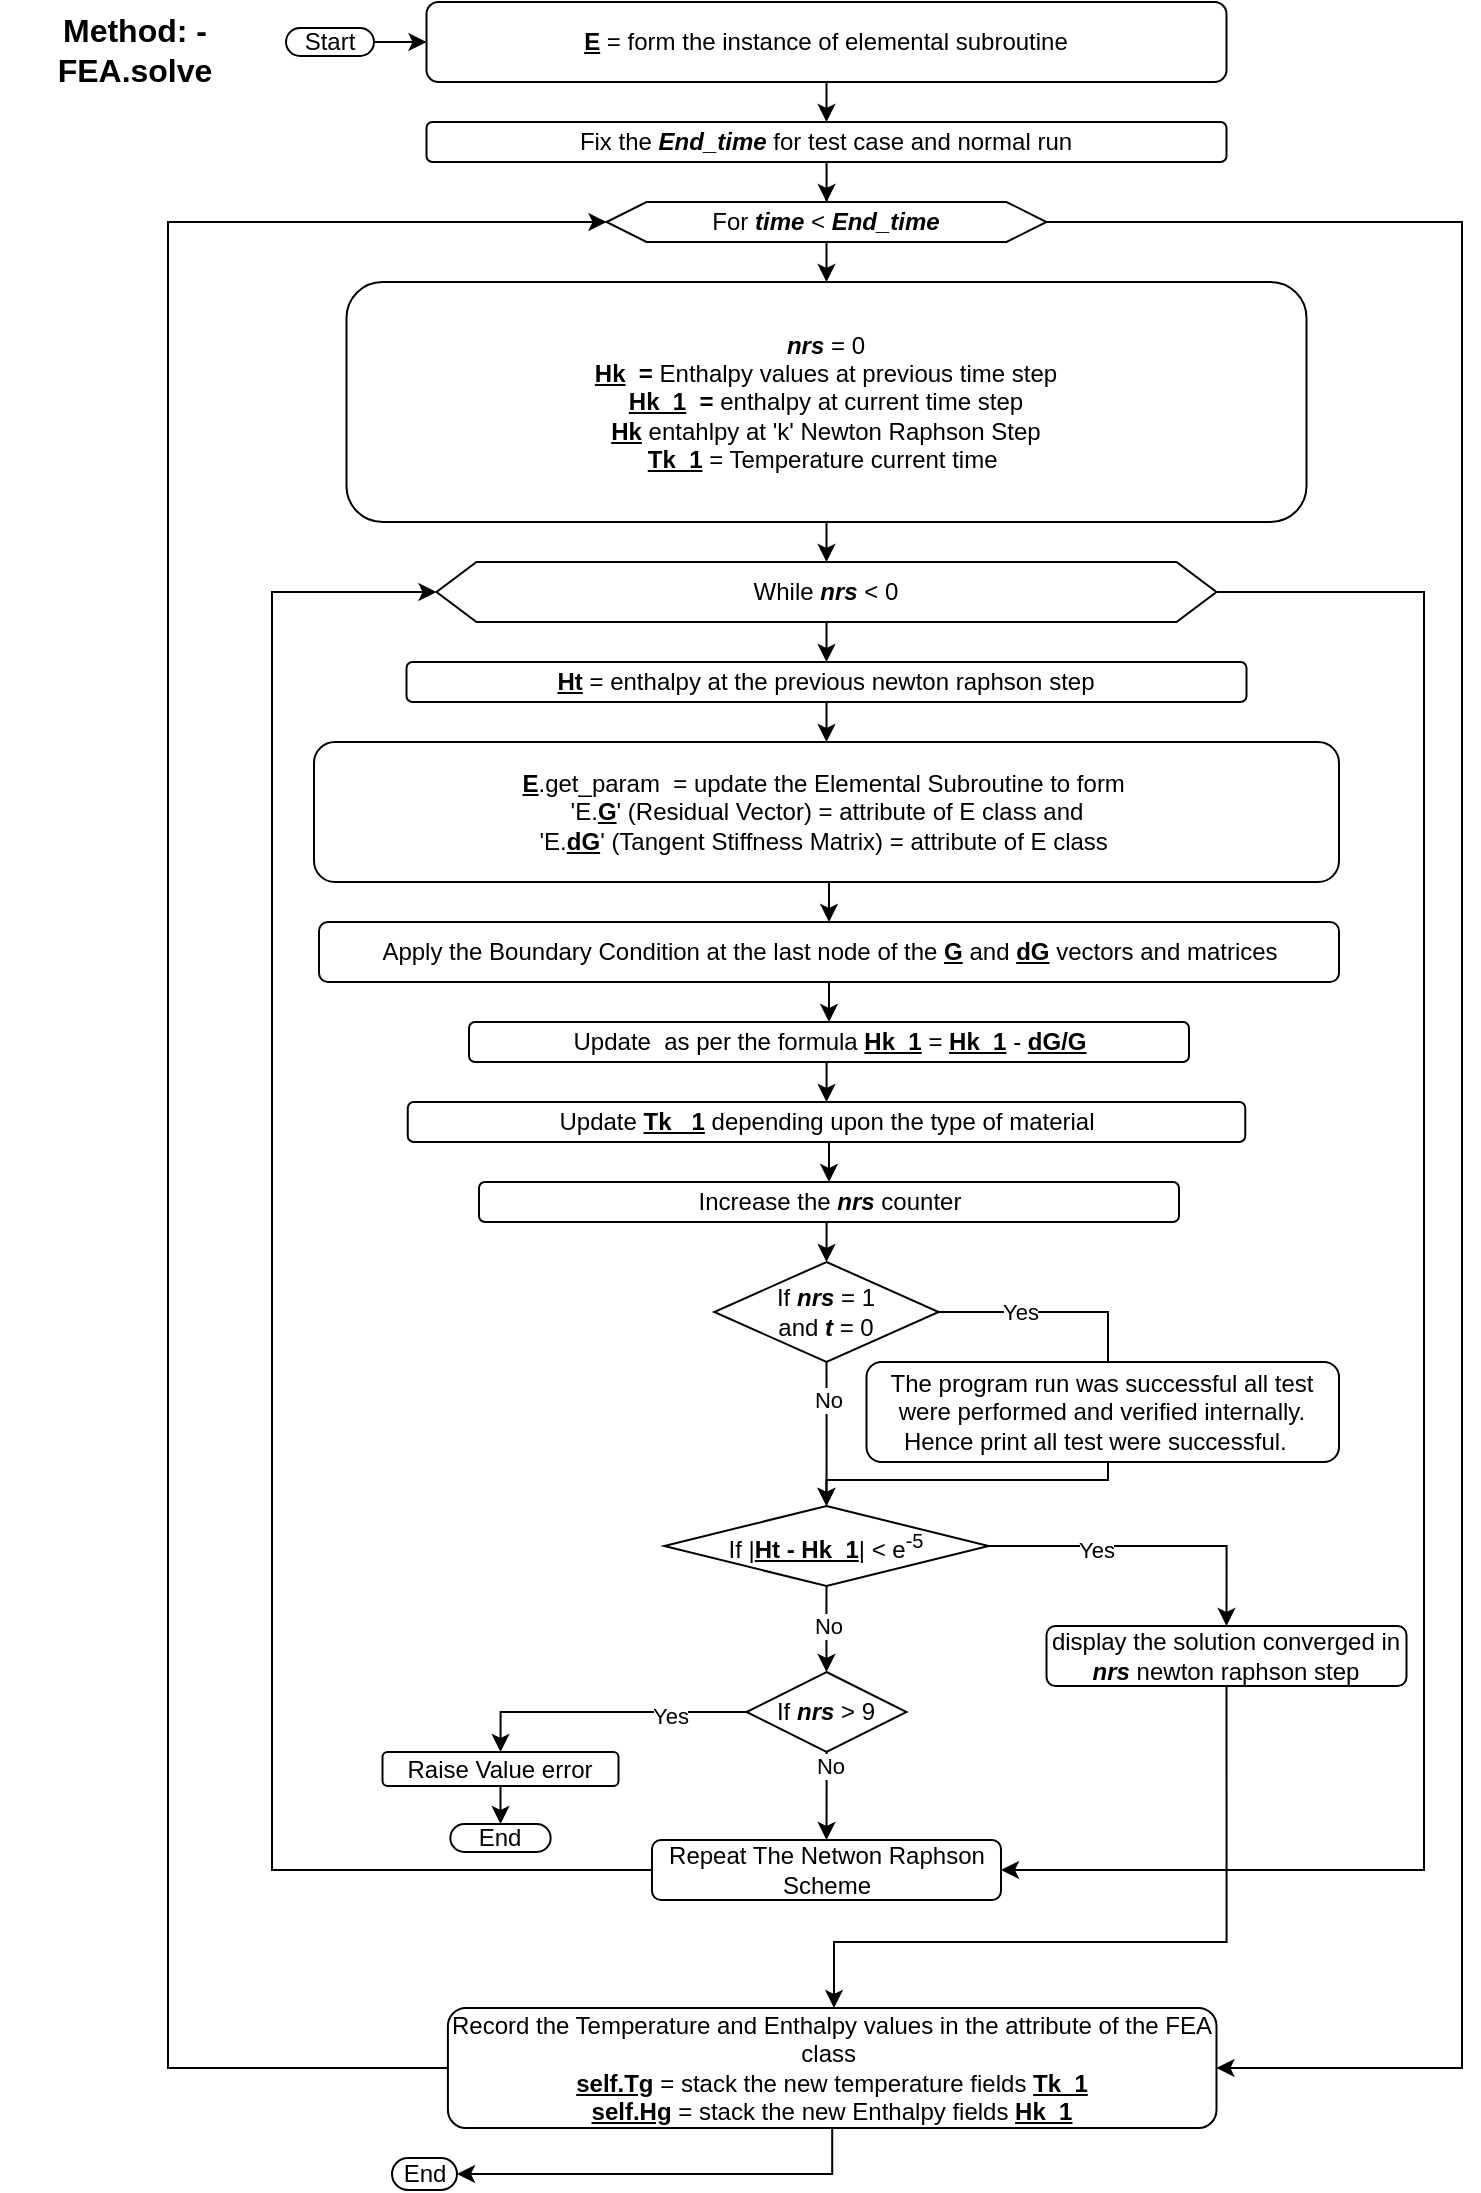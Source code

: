 <mxfile version="21.7.2" type="github">
  <diagram name="Page-1" id="D3Ey8p9wxDZOqgnlG4tk">
    <mxGraphModel dx="1434" dy="760" grid="0" gridSize="10" guides="1" tooltips="1" connect="1" arrows="1" fold="1" page="1" pageScale="1" pageWidth="827" pageHeight="1169" math="0" shadow="0">
      <root>
        <mxCell id="0" />
        <mxCell id="1" parent="0" />
        <mxCell id="k1HMzf10UT7rga_kBx_9-90" style="edgeStyle=orthogonalEdgeStyle;rounded=0;orthogonalLoop=1;jettySize=auto;html=1;exitX=1;exitY=0.5;exitDx=0;exitDy=0;entryX=0;entryY=0.5;entryDx=0;entryDy=0;" parent="1" source="k1HMzf10UT7rga_kBx_9-1" target="k1HMzf10UT7rga_kBx_9-3" edge="1">
          <mxGeometry relative="1" as="geometry" />
        </mxCell>
        <mxCell id="k1HMzf10UT7rga_kBx_9-1" value="Start" style="rounded=1;whiteSpace=wrap;html=1;arcSize=50;" parent="1" vertex="1">
          <mxGeometry x="170" y="51" width="44" height="14" as="geometry" />
        </mxCell>
        <mxCell id="k1HMzf10UT7rga_kBx_9-2" value="End" style="rounded=1;whiteSpace=wrap;html=1;arcSize=50;" parent="1" vertex="1">
          <mxGeometry x="223" y="1116" width="32.5" height="16" as="geometry" />
        </mxCell>
        <mxCell id="k1HMzf10UT7rga_kBx_9-5" style="edgeStyle=orthogonalEdgeStyle;rounded=0;orthogonalLoop=1;jettySize=auto;html=1;exitX=0.5;exitY=1;exitDx=0;exitDy=0;entryX=0.5;entryY=0;entryDx=0;entryDy=0;" parent="1" source="k1HMzf10UT7rga_kBx_9-3" target="k1HMzf10UT7rga_kBx_9-4" edge="1">
          <mxGeometry relative="1" as="geometry" />
        </mxCell>
        <mxCell id="k1HMzf10UT7rga_kBx_9-3" value="&lt;b&gt;&lt;u&gt;E&lt;/u&gt;&lt;/b&gt; = form the instance of elemental subroutine" style="rounded=1;whiteSpace=wrap;html=1;" parent="1" vertex="1">
          <mxGeometry x="240.25" y="38" width="400" height="40" as="geometry" />
        </mxCell>
        <mxCell id="k1HMzf10UT7rga_kBx_9-7" style="edgeStyle=orthogonalEdgeStyle;rounded=0;orthogonalLoop=1;jettySize=auto;html=1;exitX=0.5;exitY=1;exitDx=0;exitDy=0;" parent="1" source="k1HMzf10UT7rga_kBx_9-4" target="k1HMzf10UT7rga_kBx_9-6" edge="1">
          <mxGeometry relative="1" as="geometry" />
        </mxCell>
        <mxCell id="k1HMzf10UT7rga_kBx_9-4" value="Fix the &lt;b&gt;&lt;i&gt;End_time&lt;/i&gt;&lt;/b&gt; for test case and normal run" style="rounded=1;whiteSpace=wrap;html=1;" parent="1" vertex="1">
          <mxGeometry x="240.25" y="98" width="400" height="20" as="geometry" />
        </mxCell>
        <mxCell id="k1HMzf10UT7rga_kBx_9-9" style="edgeStyle=orthogonalEdgeStyle;rounded=0;orthogonalLoop=1;jettySize=auto;html=1;exitX=0.5;exitY=1;exitDx=0;exitDy=0;entryX=0.5;entryY=0;entryDx=0;entryDy=0;" parent="1" source="k1HMzf10UT7rga_kBx_9-6" target="k1HMzf10UT7rga_kBx_9-8" edge="1">
          <mxGeometry relative="1" as="geometry" />
        </mxCell>
        <mxCell id="k1HMzf10UT7rga_kBx_9-84" style="edgeStyle=orthogonalEdgeStyle;rounded=0;orthogonalLoop=1;jettySize=auto;html=1;exitX=1;exitY=0.5;exitDx=0;exitDy=0;entryX=1;entryY=0.5;entryDx=0;entryDy=0;" parent="1" source="k1HMzf10UT7rga_kBx_9-6" target="k1HMzf10UT7rga_kBx_9-81" edge="1">
          <mxGeometry relative="1" as="geometry">
            <Array as="points">
              <mxPoint x="758" y="148" />
              <mxPoint x="758" y="1071" />
            </Array>
          </mxGeometry>
        </mxCell>
        <mxCell id="k1HMzf10UT7rga_kBx_9-6" value="For &lt;b&gt;&lt;i&gt;time &lt;/i&gt;&lt;/b&gt;&amp;lt; &lt;b&gt;&lt;i&gt;End_time&lt;/i&gt;&lt;/b&gt;" style="shape=hexagon;perimeter=hexagonPerimeter2;whiteSpace=wrap;html=1;fixedSize=1;" parent="1" vertex="1">
          <mxGeometry x="330.25" y="138" width="220" height="20" as="geometry" />
        </mxCell>
        <mxCell id="k1HMzf10UT7rga_kBx_9-11" style="edgeStyle=orthogonalEdgeStyle;rounded=0;orthogonalLoop=1;jettySize=auto;html=1;exitX=0.5;exitY=1;exitDx=0;exitDy=0;entryX=0.5;entryY=0;entryDx=0;entryDy=0;" parent="1" source="k1HMzf10UT7rga_kBx_9-8" target="k1HMzf10UT7rga_kBx_9-10" edge="1">
          <mxGeometry relative="1" as="geometry" />
        </mxCell>
        <mxCell id="k1HMzf10UT7rga_kBx_9-8" value="&lt;div style=&quot;&quot;&gt;&lt;span style=&quot;background-color: initial;&quot;&gt;&lt;b&gt;&lt;i&gt;nrs&lt;/i&gt;&lt;/b&gt; = 0&lt;/span&gt;&lt;br&gt;&lt;span style=&quot;background-color: initial;&quot;&gt;&lt;b&gt;&lt;u&gt;Hk&lt;/u&gt;&amp;nbsp; =&amp;nbsp;&lt;/b&gt;Enthalpy values at previous time step&lt;/span&gt;&lt;br&gt;&lt;span style=&quot;background-color: initial;&quot;&gt;&lt;b style=&quot;&quot;&gt;&lt;u&gt;Hk_1&lt;/u&gt;&amp;nbsp; =&amp;nbsp;&lt;/b&gt;enthalpy at current time step&lt;/span&gt;&lt;/div&gt;&lt;div style=&quot;&quot;&gt;&lt;span style=&quot;background-color: initial;&quot;&gt;&lt;b&gt;&lt;u&gt;Hk&lt;/u&gt;&lt;/b&gt;&amp;nbsp;entahlpy at &#39;k&#39; Newton Raphson Step&lt;/span&gt;&lt;br&gt;&lt;span style=&quot;background-color: initial;&quot;&gt;&lt;u&gt;&lt;b&gt;Tk_1&lt;/b&gt;&lt;/u&gt; = Temperature current time&amp;nbsp;&lt;/span&gt;&lt;br&gt;&lt;/div&gt;" style="rounded=1;whiteSpace=wrap;html=1;align=center;" parent="1" vertex="1">
          <mxGeometry x="200.25" y="178" width="480" height="120" as="geometry" />
        </mxCell>
        <mxCell id="k1HMzf10UT7rga_kBx_9-13" style="edgeStyle=orthogonalEdgeStyle;rounded=0;orthogonalLoop=1;jettySize=auto;html=1;exitX=0.5;exitY=1;exitDx=0;exitDy=0;entryX=0.5;entryY=0;entryDx=0;entryDy=0;" parent="1" source="k1HMzf10UT7rga_kBx_9-10" target="k1HMzf10UT7rga_kBx_9-12" edge="1">
          <mxGeometry relative="1" as="geometry" />
        </mxCell>
        <mxCell id="vaHdqAgPK7z6LxYDH7Z_-32" style="edgeStyle=orthogonalEdgeStyle;rounded=0;orthogonalLoop=1;jettySize=auto;html=1;exitX=1;exitY=0.5;exitDx=0;exitDy=0;entryX=1;entryY=0.5;entryDx=0;entryDy=0;" parent="1" source="k1HMzf10UT7rga_kBx_9-10" target="vaHdqAgPK7z6LxYDH7Z_-29" edge="1">
          <mxGeometry relative="1" as="geometry">
            <Array as="points">
              <mxPoint x="739" y="333" />
              <mxPoint x="739" y="972" />
            </Array>
          </mxGeometry>
        </mxCell>
        <mxCell id="k1HMzf10UT7rga_kBx_9-10" value="While &lt;b&gt;&lt;i&gt;nrs&lt;/i&gt;&lt;/b&gt; &amp;lt; 0" style="shape=hexagon;perimeter=hexagonPerimeter2;whiteSpace=wrap;html=1;fixedSize=1;" parent="1" vertex="1">
          <mxGeometry x="245.25" y="318" width="390" height="30" as="geometry" />
        </mxCell>
        <mxCell id="k1HMzf10UT7rga_kBx_9-15" style="edgeStyle=orthogonalEdgeStyle;rounded=0;orthogonalLoop=1;jettySize=auto;html=1;exitX=0.5;exitY=1;exitDx=0;exitDy=0;entryX=0.5;entryY=0;entryDx=0;entryDy=0;" parent="1" source="k1HMzf10UT7rga_kBx_9-12" target="k1HMzf10UT7rga_kBx_9-14" edge="1">
          <mxGeometry relative="1" as="geometry" />
        </mxCell>
        <mxCell id="k1HMzf10UT7rga_kBx_9-12" value="&lt;b&gt;&lt;u&gt;Ht&lt;/u&gt;&lt;/b&gt; = enthalpy at the previous newton raphson step" style="rounded=1;whiteSpace=wrap;html=1;" parent="1" vertex="1">
          <mxGeometry x="230.25" y="368" width="420" height="20" as="geometry" />
        </mxCell>
        <mxCell id="k1HMzf10UT7rga_kBx_9-17" style="edgeStyle=orthogonalEdgeStyle;rounded=0;orthogonalLoop=1;jettySize=auto;html=1;exitX=0.5;exitY=1;exitDx=0;exitDy=0;entryX=0.5;entryY=0;entryDx=0;entryDy=0;" parent="1" source="k1HMzf10UT7rga_kBx_9-14" target="k1HMzf10UT7rga_kBx_9-16" edge="1">
          <mxGeometry relative="1" as="geometry" />
        </mxCell>
        <mxCell id="k1HMzf10UT7rga_kBx_9-14" value="&lt;b&gt;&lt;u&gt;E&lt;/u&gt;&lt;/b&gt;.get_param&amp;nbsp; = update the Elemental Subroutine to form&amp;nbsp;&lt;br&gt;&#39;E.&lt;b style=&quot;border-color: var(--border-color);&quot;&gt;&lt;u style=&quot;border-color: var(--border-color);&quot;&gt;G&lt;/u&gt;&lt;/b&gt;&#39; (Residual Vector) = attribute of E class and&lt;br&gt;&#39;E.&lt;b style=&quot;border-color: var(--border-color);&quot;&gt;&lt;u style=&quot;border-color: var(--border-color);&quot;&gt;dG&lt;/u&gt;&lt;/b&gt;&#39; (Tangent Stiffness Matrix) = attribute of E class&amp;nbsp;" style="rounded=1;whiteSpace=wrap;html=1;" parent="1" vertex="1">
          <mxGeometry x="184" y="408" width="512.5" height="70" as="geometry" />
        </mxCell>
        <mxCell id="k1HMzf10UT7rga_kBx_9-19" style="edgeStyle=orthogonalEdgeStyle;rounded=0;orthogonalLoop=1;jettySize=auto;html=1;exitX=0.5;exitY=1;exitDx=0;exitDy=0;entryX=0.5;entryY=0;entryDx=0;entryDy=0;" parent="1" source="k1HMzf10UT7rga_kBx_9-16" target="k1HMzf10UT7rga_kBx_9-18" edge="1">
          <mxGeometry relative="1" as="geometry" />
        </mxCell>
        <mxCell id="k1HMzf10UT7rga_kBx_9-16" value="Apply the Boundary Condition at the last node of the &lt;b&gt;&lt;u&gt;G&lt;/u&gt;&lt;/b&gt; and &lt;u&gt;&lt;b&gt;dG&lt;/b&gt;&lt;/u&gt; vectors and matrices" style="rounded=1;whiteSpace=wrap;html=1;" parent="1" vertex="1">
          <mxGeometry x="186.5" y="498" width="510" height="30" as="geometry" />
        </mxCell>
        <mxCell id="k1HMzf10UT7rga_kBx_9-22" style="edgeStyle=orthogonalEdgeStyle;rounded=0;orthogonalLoop=1;jettySize=auto;html=1;exitX=0.5;exitY=1;exitDx=0;exitDy=0;entryX=0.5;entryY=0;entryDx=0;entryDy=0;" parent="1" source="k1HMzf10UT7rga_kBx_9-18" target="k1HMzf10UT7rga_kBx_9-20" edge="1">
          <mxGeometry relative="1" as="geometry" />
        </mxCell>
        <mxCell id="k1HMzf10UT7rga_kBx_9-18" value="Update&amp;nbsp; as per the formula &lt;b&gt;&lt;u&gt;Hk_1&lt;/u&gt;&lt;/b&gt; = &lt;b&gt;&lt;u&gt;Hk_1&lt;/u&gt;&lt;/b&gt; - &lt;b&gt;&lt;u&gt;dG/G&lt;/u&gt;&lt;/b&gt;" style="rounded=1;whiteSpace=wrap;html=1;" parent="1" vertex="1">
          <mxGeometry x="261.5" y="548" width="360" height="20" as="geometry" />
        </mxCell>
        <mxCell id="k1HMzf10UT7rga_kBx_9-24" style="edgeStyle=orthogonalEdgeStyle;rounded=0;orthogonalLoop=1;jettySize=auto;html=1;exitX=0.5;exitY=1;exitDx=0;exitDy=0;entryX=0.5;entryY=0;entryDx=0;entryDy=0;" parent="1" source="k1HMzf10UT7rga_kBx_9-20" target="k1HMzf10UT7rga_kBx_9-23" edge="1">
          <mxGeometry relative="1" as="geometry" />
        </mxCell>
        <mxCell id="k1HMzf10UT7rga_kBx_9-20" value="Update &lt;b&gt;&lt;u&gt;Tk _1&lt;/u&gt;&lt;/b&gt; depending upon the type of material" style="rounded=1;whiteSpace=wrap;html=1;" parent="1" vertex="1">
          <mxGeometry x="230.88" y="588" width="418.75" height="20" as="geometry" />
        </mxCell>
        <mxCell id="k1HMzf10UT7rga_kBx_9-30" style="edgeStyle=orthogonalEdgeStyle;rounded=0;orthogonalLoop=1;jettySize=auto;html=1;exitX=0.5;exitY=1;exitDx=0;exitDy=0;entryX=0.5;entryY=0;entryDx=0;entryDy=0;" parent="1" source="k1HMzf10UT7rga_kBx_9-23" target="k1HMzf10UT7rga_kBx_9-25" edge="1">
          <mxGeometry relative="1" as="geometry" />
        </mxCell>
        <mxCell id="k1HMzf10UT7rga_kBx_9-23" value="Increase the &lt;b&gt;&lt;i&gt;nrs&lt;/i&gt;&lt;/b&gt; counter" style="rounded=1;whiteSpace=wrap;html=1;" parent="1" vertex="1">
          <mxGeometry x="266.5" y="628" width="350" height="20" as="geometry" />
        </mxCell>
        <mxCell id="k1HMzf10UT7rga_kBx_9-33" style="edgeStyle=orthogonalEdgeStyle;rounded=0;orthogonalLoop=1;jettySize=auto;html=1;exitX=0.5;exitY=1;exitDx=0;exitDy=0;entryX=0.5;entryY=0;entryDx=0;entryDy=0;" parent="1" source="k1HMzf10UT7rga_kBx_9-25" target="k1HMzf10UT7rga_kBx_9-26" edge="1">
          <mxGeometry relative="1" as="geometry">
            <mxPoint x="442.255" y="739" as="targetPoint" />
          </mxGeometry>
        </mxCell>
        <mxCell id="k1HMzf10UT7rga_kBx_9-34" value="No" style="edgeLabel;html=1;align=center;verticalAlign=middle;resizable=0;points=[];" parent="k1HMzf10UT7rga_kBx_9-33" vertex="1" connectable="0">
          <mxGeometry x="-0.6" y="1" relative="1" as="geometry">
            <mxPoint x="-1" y="4" as="offset" />
          </mxGeometry>
        </mxCell>
        <mxCell id="k1HMzf10UT7rga_kBx_9-35" style="edgeStyle=orthogonalEdgeStyle;rounded=0;orthogonalLoop=1;jettySize=auto;html=1;exitX=1;exitY=0.5;exitDx=0;exitDy=0;entryX=0.5;entryY=0;entryDx=0;entryDy=0;" parent="1" source="k1HMzf10UT7rga_kBx_9-25" target="k1HMzf10UT7rga_kBx_9-26" edge="1">
          <mxGeometry relative="1" as="geometry">
            <mxPoint x="477.1" y="674" as="sourcePoint" />
            <mxPoint x="421.005" y="819" as="targetPoint" />
            <Array as="points">
              <mxPoint x="581" y="693" />
              <mxPoint x="581" y="777" />
              <mxPoint x="440" y="777" />
            </Array>
          </mxGeometry>
        </mxCell>
        <mxCell id="k1HMzf10UT7rga_kBx_9-36" value="Yes" style="edgeLabel;html=1;align=center;verticalAlign=middle;resizable=0;points=[];" parent="k1HMzf10UT7rga_kBx_9-35" vertex="1" connectable="0">
          <mxGeometry x="-0.67" y="-2" relative="1" as="geometry">
            <mxPoint x="-13" y="-2" as="offset" />
          </mxGeometry>
        </mxCell>
        <mxCell id="k1HMzf10UT7rga_kBx_9-25" value="If &lt;b&gt;&lt;i&gt;nrs&lt;/i&gt;&lt;/b&gt; = 1 &lt;br&gt;and &lt;b&gt;&lt;i&gt;t&lt;/i&gt;&lt;/b&gt; = 0" style="rhombus;whiteSpace=wrap;html=1;" parent="1" vertex="1">
          <mxGeometry x="384.15" y="668" width="112.2" height="50" as="geometry" />
        </mxCell>
        <mxCell id="vaHdqAgPK7z6LxYDH7Z_-16" style="edgeStyle=orthogonalEdgeStyle;rounded=0;orthogonalLoop=1;jettySize=auto;html=1;exitX=0.5;exitY=1;exitDx=0;exitDy=0;entryX=0.5;entryY=0;entryDx=0;entryDy=0;" parent="1" source="k1HMzf10UT7rga_kBx_9-26" target="k1HMzf10UT7rga_kBx_9-27" edge="1">
          <mxGeometry relative="1" as="geometry" />
        </mxCell>
        <mxCell id="vaHdqAgPK7z6LxYDH7Z_-17" value="No" style="edgeLabel;html=1;align=center;verticalAlign=middle;resizable=0;points=[];" parent="vaHdqAgPK7z6LxYDH7Z_-16" vertex="1" connectable="0">
          <mxGeometry x="-0.09" y="1" relative="1" as="geometry">
            <mxPoint as="offset" />
          </mxGeometry>
        </mxCell>
        <mxCell id="vaHdqAgPK7z6LxYDH7Z_-22" style="edgeStyle=orthogonalEdgeStyle;rounded=0;orthogonalLoop=1;jettySize=auto;html=1;exitX=1;exitY=0.5;exitDx=0;exitDy=0;entryX=0.5;entryY=0;entryDx=0;entryDy=0;" parent="1" source="k1HMzf10UT7rga_kBx_9-26" target="k1HMzf10UT7rga_kBx_9-37" edge="1">
          <mxGeometry relative="1" as="geometry" />
        </mxCell>
        <mxCell id="vaHdqAgPK7z6LxYDH7Z_-23" value="Yes" style="edgeLabel;html=1;align=center;verticalAlign=middle;resizable=0;points=[];" parent="vaHdqAgPK7z6LxYDH7Z_-22" vertex="1" connectable="0">
          <mxGeometry x="-0.327" y="-2" relative="1" as="geometry">
            <mxPoint as="offset" />
          </mxGeometry>
        </mxCell>
        <mxCell id="k1HMzf10UT7rga_kBx_9-26" value="If |&lt;b&gt;&lt;u&gt;Ht - Hk_1&lt;/u&gt;&lt;/b&gt;| &amp;lt; e&lt;sup&gt;-5&lt;/sup&gt;" style="rhombus;whiteSpace=wrap;html=1;" parent="1" vertex="1">
          <mxGeometry x="359.15" y="790" width="162.19" height="40" as="geometry" />
        </mxCell>
        <mxCell id="k1HMzf10UT7rga_kBx_9-69" style="edgeStyle=orthogonalEdgeStyle;rounded=0;orthogonalLoop=1;jettySize=auto;html=1;exitX=0;exitY=0.5;exitDx=0;exitDy=0;entryX=0.5;entryY=0;entryDx=0;entryDy=0;" parent="1" source="k1HMzf10UT7rga_kBx_9-27" target="k1HMzf10UT7rga_kBx_9-49" edge="1">
          <mxGeometry relative="1" as="geometry" />
        </mxCell>
        <mxCell id="k1HMzf10UT7rga_kBx_9-70" value="Yes" style="edgeLabel;html=1;align=center;verticalAlign=middle;resizable=0;points=[];" parent="k1HMzf10UT7rga_kBx_9-69" vertex="1" connectable="0">
          <mxGeometry x="-0.451" y="2" relative="1" as="geometry">
            <mxPoint as="offset" />
          </mxGeometry>
        </mxCell>
        <mxCell id="vaHdqAgPK7z6LxYDH7Z_-30" value="" style="edgeStyle=orthogonalEdgeStyle;rounded=0;orthogonalLoop=1;jettySize=auto;html=1;" parent="1" source="k1HMzf10UT7rga_kBx_9-27" target="vaHdqAgPK7z6LxYDH7Z_-29" edge="1">
          <mxGeometry relative="1" as="geometry" />
        </mxCell>
        <mxCell id="vaHdqAgPK7z6LxYDH7Z_-31" value="No" style="edgeLabel;html=1;align=center;verticalAlign=middle;resizable=0;points=[];" parent="vaHdqAgPK7z6LxYDH7Z_-30" vertex="1" connectable="0">
          <mxGeometry x="-0.671" y="1" relative="1" as="geometry">
            <mxPoint as="offset" />
          </mxGeometry>
        </mxCell>
        <mxCell id="k1HMzf10UT7rga_kBx_9-27" value="If &lt;b&gt;&lt;i&gt;nrs&lt;/i&gt;&lt;/b&gt; &amp;gt; 9" style="rhombus;whiteSpace=wrap;html=1;" parent="1" vertex="1">
          <mxGeometry x="400.26" y="873" width="80" height="40" as="geometry" />
        </mxCell>
        <mxCell id="vaHdqAgPK7z6LxYDH7Z_-24" style="edgeStyle=orthogonalEdgeStyle;rounded=0;orthogonalLoop=1;jettySize=auto;html=1;exitX=0.5;exitY=1;exitDx=0;exitDy=0;" parent="1" source="k1HMzf10UT7rga_kBx_9-37" target="k1HMzf10UT7rga_kBx_9-81" edge="1">
          <mxGeometry relative="1" as="geometry">
            <Array as="points">
              <mxPoint x="640" y="1008" />
              <mxPoint x="444" y="1008" />
            </Array>
          </mxGeometry>
        </mxCell>
        <mxCell id="k1HMzf10UT7rga_kBx_9-37" value="display the solution converged in &lt;b&gt;&lt;i&gt;nrs&lt;/i&gt;&lt;/b&gt; newton raphson step" style="rounded=1;whiteSpace=wrap;html=1;" parent="1" vertex="1">
          <mxGeometry x="550.25" y="850" width="180" height="30" as="geometry" />
        </mxCell>
        <mxCell id="vaHdqAgPK7z6LxYDH7Z_-19" style="edgeStyle=orthogonalEdgeStyle;rounded=0;orthogonalLoop=1;jettySize=auto;html=1;exitX=0.5;exitY=1;exitDx=0;exitDy=0;entryX=0.5;entryY=0;entryDx=0;entryDy=0;" parent="1" source="k1HMzf10UT7rga_kBx_9-49" target="vaHdqAgPK7z6LxYDH7Z_-18" edge="1">
          <mxGeometry relative="1" as="geometry" />
        </mxCell>
        <mxCell id="k1HMzf10UT7rga_kBx_9-49" value="Raise Value error" style="rounded=1;whiteSpace=wrap;html=1;" parent="1" vertex="1">
          <mxGeometry x="218.25" y="913" width="118" height="17" as="geometry" />
        </mxCell>
        <mxCell id="k1HMzf10UT7rga_kBx_9-67" value="The program run was successful all test were performed and verified internally. Hence print all test were successful.&amp;nbsp;&amp;nbsp;" style="rounded=1;whiteSpace=wrap;html=1;" parent="1" vertex="1">
          <mxGeometry x="460.25" y="718" width="236.25" height="50" as="geometry" />
        </mxCell>
        <mxCell id="k1HMzf10UT7rga_kBx_9-85" style="edgeStyle=orthogonalEdgeStyle;rounded=0;orthogonalLoop=1;jettySize=auto;html=1;exitX=0;exitY=0.5;exitDx=0;exitDy=0;entryX=0;entryY=0.5;entryDx=0;entryDy=0;" parent="1" source="k1HMzf10UT7rga_kBx_9-81" target="k1HMzf10UT7rga_kBx_9-6" edge="1">
          <mxGeometry relative="1" as="geometry">
            <Array as="points">
              <mxPoint x="111" y="1071" />
              <mxPoint x="111" y="148" />
            </Array>
          </mxGeometry>
        </mxCell>
        <mxCell id="vaHdqAgPK7z6LxYDH7Z_-34" style="edgeStyle=orthogonalEdgeStyle;rounded=0;orthogonalLoop=1;jettySize=auto;html=1;exitX=0.5;exitY=1;exitDx=0;exitDy=0;entryX=1;entryY=0.5;entryDx=0;entryDy=0;" parent="1" source="k1HMzf10UT7rga_kBx_9-81" target="k1HMzf10UT7rga_kBx_9-2" edge="1">
          <mxGeometry relative="1" as="geometry" />
        </mxCell>
        <mxCell id="k1HMzf10UT7rga_kBx_9-81" value="Record the Temperature and Enthalpy values in the attribute of the FEA class&amp;nbsp;&lt;br&gt;&lt;b&gt;&lt;u&gt;self.Tg&lt;/u&gt;&lt;/b&gt; = stack the new temperature fields &lt;b&gt;&lt;u&gt;Tk_1&lt;/u&gt;&lt;/b&gt;&lt;br&gt;&lt;b&gt;&lt;u&gt;self.Hg&lt;/u&gt;&lt;/b&gt; = stack the new Enthalpy fields &lt;b&gt;&lt;u&gt;Hk_1&lt;/u&gt;&lt;/b&gt;" style="whiteSpace=wrap;html=1;rounded=1;" parent="1" vertex="1">
          <mxGeometry x="250.95" y="1041" width="384.3" height="60" as="geometry" />
        </mxCell>
        <mxCell id="vaHdqAgPK7z6LxYDH7Z_-18" value="End" style="rounded=1;whiteSpace=wrap;html=1;arcSize=50;" parent="1" vertex="1">
          <mxGeometry x="252.18" y="949" width="50.15" height="14" as="geometry" />
        </mxCell>
        <mxCell id="vaHdqAgPK7z6LxYDH7Z_-33" style="edgeStyle=orthogonalEdgeStyle;rounded=0;orthogonalLoop=1;jettySize=auto;html=1;entryX=0;entryY=0.5;entryDx=0;entryDy=0;" parent="1" source="vaHdqAgPK7z6LxYDH7Z_-29" target="k1HMzf10UT7rga_kBx_9-10" edge="1">
          <mxGeometry relative="1" as="geometry">
            <mxPoint x="163" y="304" as="targetPoint" />
            <Array as="points">
              <mxPoint x="163" y="972" />
              <mxPoint x="163" y="333" />
            </Array>
          </mxGeometry>
        </mxCell>
        <mxCell id="vaHdqAgPK7z6LxYDH7Z_-29" value="Repeat The Netwon Raphson Scheme" style="rounded=1;whiteSpace=wrap;html=1;" parent="1" vertex="1">
          <mxGeometry x="352.99" y="957" width="174.51" height="30" as="geometry" />
        </mxCell>
        <mxCell id="4dQ0Qz-nJzt01-H0Ri-j-1" value="&lt;b&gt;&lt;font style=&quot;font-size: 16px;&quot;&gt;Method: - FEA.solve&lt;/font&gt;&lt;/b&gt;" style="text;html=1;strokeColor=none;fillColor=none;align=center;verticalAlign=middle;whiteSpace=wrap;rounded=0;" parent="1" vertex="1">
          <mxGeometry x="27" y="43" width="135" height="37" as="geometry" />
        </mxCell>
      </root>
    </mxGraphModel>
  </diagram>
</mxfile>
